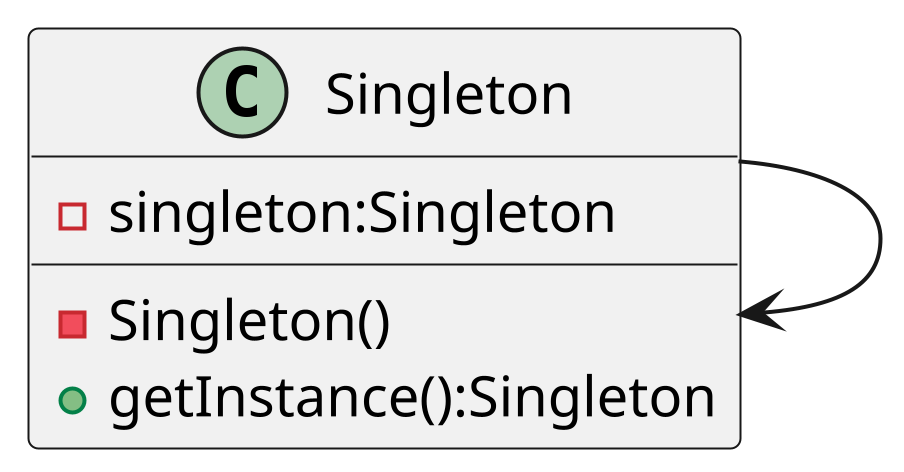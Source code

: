 @startuml
scale 600 height

Singleton --> Singleton

class Singleton {
-singleton:Singleton
-Singleton()
+getInstance():Singleton
}

@enduml